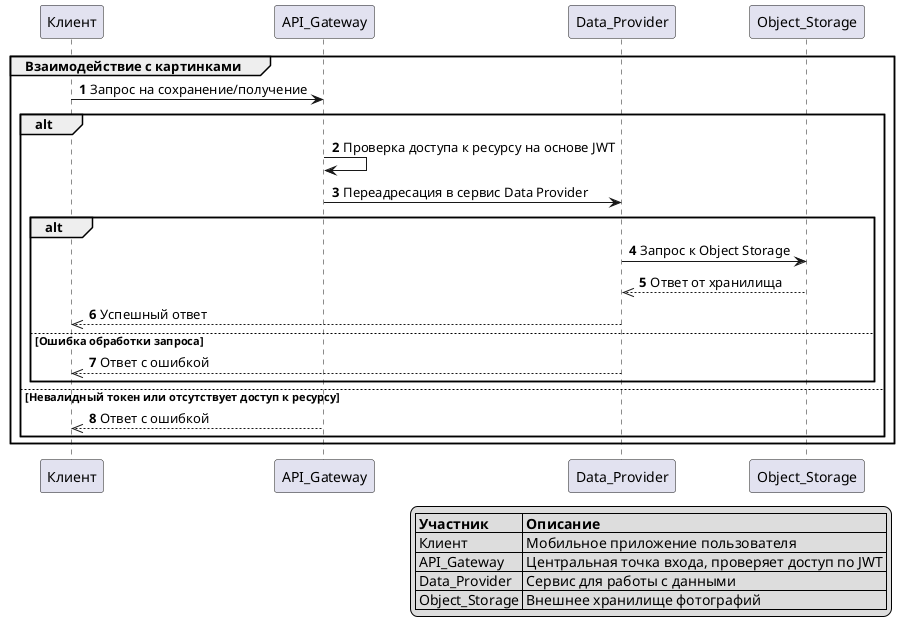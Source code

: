 @startuml
'https://plantuml.com/sequence-diagram

autonumber

group Взаимодействие с картинками
    Клиент -> API_Gateway: Запрос на сохранение/получение
    alt
    API_Gateway -> API_Gateway: Проверка доступа к ресурсу на основе JWT
    API_Gateway -> Data_Provider: Переадресация в сервис Data Provider
    alt
    Data_Provider -> Object_Storage: Запрос к Object Storage
    Object_Storage -->> Data_Provider: Ответ от хранилища
    Data_Provider -->> Клиент: Успешный ответ
    else Ошибка обработки запроса
    Data_Provider -->> Клиент:  Ответ с ошибкой
    end
    else Невалидный токен или отсутствует доступ к ресурсу
    API_Gateway -->> Клиент: Ответ с ошибкой
    end
end

legend right
|= Участник |= Описание |
| Клиент | Мобильное приложение пользователя |
| API_Gateway | Центральная точка входа, проверяет доступ по JWT |
| Data_Provider | Сервис для работы с данными |
| Object_Storage | Внешнее хранилище фотографий |
endlegend
@enduml